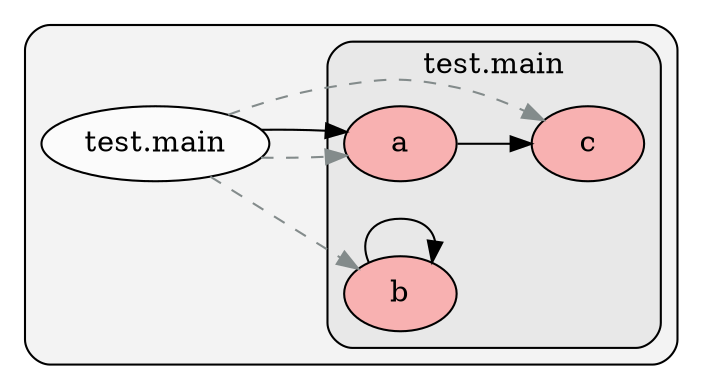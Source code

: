digraph G {
    graph [rankdir=LR, clusterrank="local"];
    subgraph cluster_G {

        graph [style="filled,rounded", fillcolor="#80808018", label=""];
        test__main [label="test.main", style="filled", fillcolor="#ffffffb2", fontcolor="#000000", group="0"];
        subgraph cluster_test__main {

            graph [style="filled,rounded", fillcolor="#80808018", label="test.main"];
            test__main__a [label="a", style="filled", fillcolor="#ff9999b2", fontcolor="#000000", group="0"];
            test__main__b [label="b", style="filled", fillcolor="#ff9999b2", fontcolor="#000000", group="0"];
            test__main__c [label="c", style="filled", fillcolor="#ff9999b2", fontcolor="#000000", group="0"];
        }
    }
        test__main -> test__main__b [style="dashed",  color="#838b8b"];
        test__main -> test__main__c [style="dashed",  color="#838b8b"];
        test__main -> test__main__a [style="dashed",  color="#838b8b"];
        test__main__a -> test__main__c [style="solid",  color="#000000"];
        test__main__b -> test__main__b [style="solid",  color="#000000"];
        test__main -> test__main__a [style="solid",  color="#000000"];
    }
